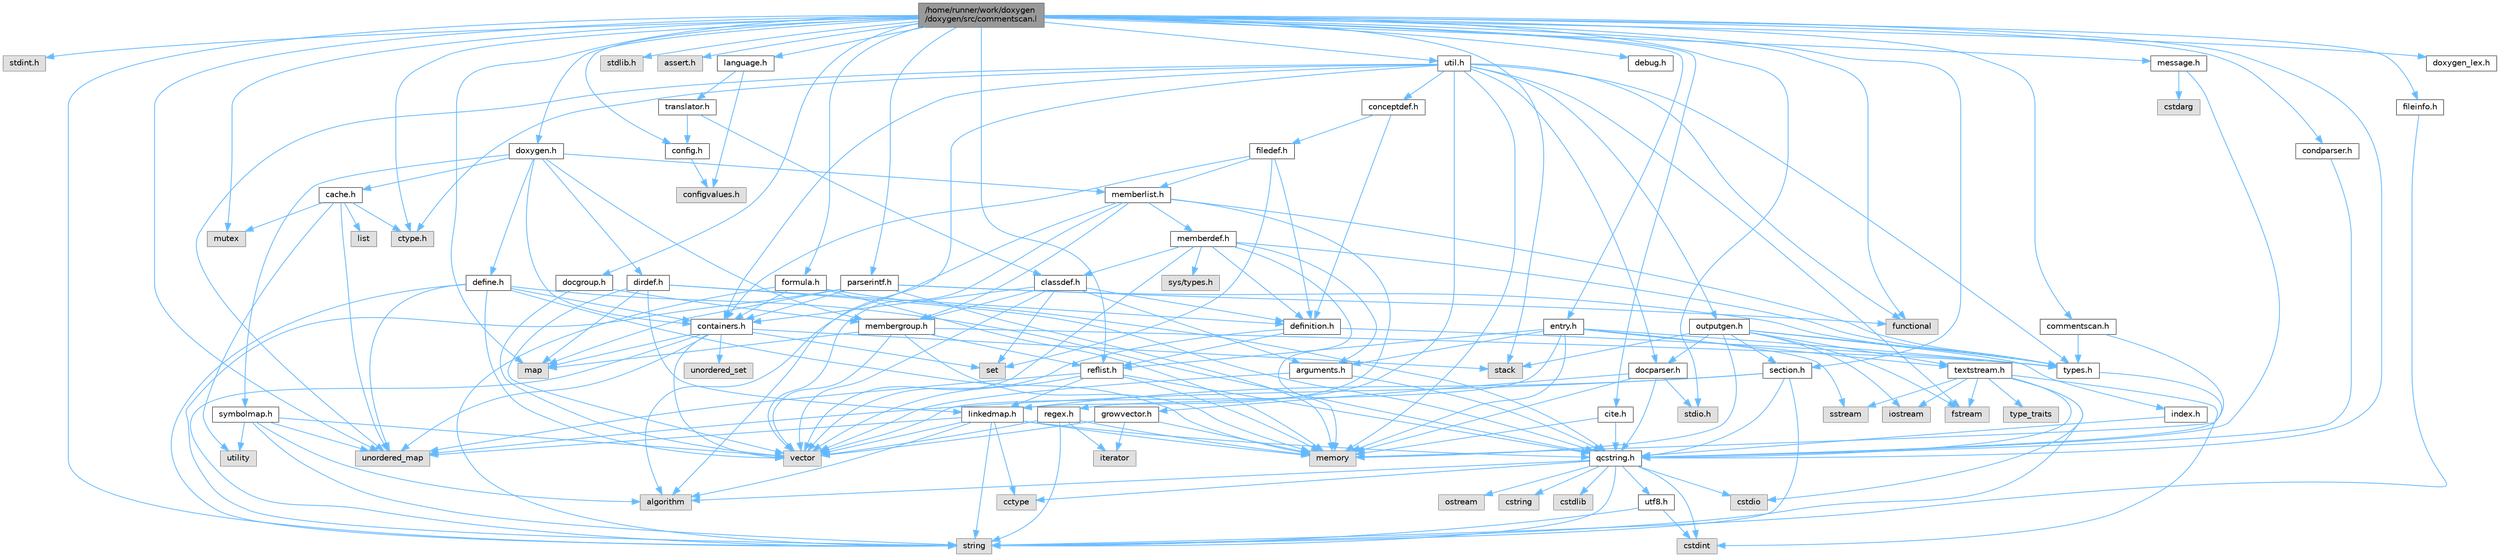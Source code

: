 digraph "/home/runner/work/doxygen/doxygen/src/commentscan.l"
{
 // INTERACTIVE_SVG=YES
 // LATEX_PDF_SIZE
  bgcolor="transparent";
  edge [fontname=Helvetica,fontsize=10,labelfontname=Helvetica,labelfontsize=10];
  node [fontname=Helvetica,fontsize=10,shape=box,height=0.2,width=0.4];
  Node1 [label="/home/runner/work/doxygen\l/doxygen/src/commentscan.l",height=0.2,width=0.4,color="gray40", fillcolor="grey60", style="filled", fontcolor="black",tooltip=" "];
  Node1 -> Node2 [color="steelblue1",style="solid"];
  Node2 [label="stdint.h",height=0.2,width=0.4,color="grey60", fillcolor="#E0E0E0", style="filled",tooltip=" "];
  Node1 -> Node3 [color="steelblue1",style="solid"];
  Node3 [label="map",height=0.2,width=0.4,color="grey60", fillcolor="#E0E0E0", style="filled",tooltip=" "];
  Node1 -> Node4 [color="steelblue1",style="solid"];
  Node4 [label="stack",height=0.2,width=0.4,color="grey60", fillcolor="#E0E0E0", style="filled",tooltip=" "];
  Node1 -> Node5 [color="steelblue1",style="solid"];
  Node5 [label="string",height=0.2,width=0.4,color="grey60", fillcolor="#E0E0E0", style="filled",tooltip=" "];
  Node1 -> Node6 [color="steelblue1",style="solid"];
  Node6 [label="mutex",height=0.2,width=0.4,color="grey60", fillcolor="#E0E0E0", style="filled",tooltip=" "];
  Node1 -> Node7 [color="steelblue1",style="solid"];
  Node7 [label="functional",height=0.2,width=0.4,color="grey60", fillcolor="#E0E0E0", style="filled",tooltip=" "];
  Node1 -> Node8 [color="steelblue1",style="solid"];
  Node8 [label="unordered_map",height=0.2,width=0.4,color="grey60", fillcolor="#E0E0E0", style="filled",tooltip=" "];
  Node1 -> Node9 [color="steelblue1",style="solid"];
  Node9 [label="stdio.h",height=0.2,width=0.4,color="grey60", fillcolor="#E0E0E0", style="filled",tooltip=" "];
  Node1 -> Node10 [color="steelblue1",style="solid"];
  Node10 [label="stdlib.h",height=0.2,width=0.4,color="grey60", fillcolor="#E0E0E0", style="filled",tooltip=" "];
  Node1 -> Node11 [color="steelblue1",style="solid"];
  Node11 [label="assert.h",height=0.2,width=0.4,color="grey60", fillcolor="#E0E0E0", style="filled",tooltip=" "];
  Node1 -> Node12 [color="steelblue1",style="solid"];
  Node12 [label="ctype.h",height=0.2,width=0.4,color="grey60", fillcolor="#E0E0E0", style="filled",tooltip=" "];
  Node1 -> Node13 [color="steelblue1",style="solid"];
  Node13 [label="qcstring.h",height=0.2,width=0.4,color="grey40", fillcolor="white", style="filled",URL="$d7/d5c/qcstring_8h.html",tooltip=" "];
  Node13 -> Node5 [color="steelblue1",style="solid"];
  Node13 -> Node14 [color="steelblue1",style="solid"];
  Node14 [label="algorithm",height=0.2,width=0.4,color="grey60", fillcolor="#E0E0E0", style="filled",tooltip=" "];
  Node13 -> Node15 [color="steelblue1",style="solid"];
  Node15 [label="cctype",height=0.2,width=0.4,color="grey60", fillcolor="#E0E0E0", style="filled",tooltip=" "];
  Node13 -> Node16 [color="steelblue1",style="solid"];
  Node16 [label="cstring",height=0.2,width=0.4,color="grey60", fillcolor="#E0E0E0", style="filled",tooltip=" "];
  Node13 -> Node17 [color="steelblue1",style="solid"];
  Node17 [label="cstdio",height=0.2,width=0.4,color="grey60", fillcolor="#E0E0E0", style="filled",tooltip=" "];
  Node13 -> Node18 [color="steelblue1",style="solid"];
  Node18 [label="cstdlib",height=0.2,width=0.4,color="grey60", fillcolor="#E0E0E0", style="filled",tooltip=" "];
  Node13 -> Node19 [color="steelblue1",style="solid"];
  Node19 [label="cstdint",height=0.2,width=0.4,color="grey60", fillcolor="#E0E0E0", style="filled",tooltip=" "];
  Node13 -> Node20 [color="steelblue1",style="solid"];
  Node20 [label="ostream",height=0.2,width=0.4,color="grey60", fillcolor="#E0E0E0", style="filled",tooltip=" "];
  Node13 -> Node21 [color="steelblue1",style="solid"];
  Node21 [label="utf8.h",height=0.2,width=0.4,color="grey40", fillcolor="white", style="filled",URL="$db/d7c/utf8_8h.html",tooltip="Various UTF8 related helper functions."];
  Node21 -> Node19 [color="steelblue1",style="solid"];
  Node21 -> Node5 [color="steelblue1",style="solid"];
  Node1 -> Node22 [color="steelblue1",style="solid"];
  Node22 [label="fileinfo.h",height=0.2,width=0.4,color="grey40", fillcolor="white", style="filled",URL="$df/d45/fileinfo_8h.html",tooltip=" "];
  Node22 -> Node5 [color="steelblue1",style="solid"];
  Node1 -> Node23 [color="steelblue1",style="solid"];
  Node23 [label="cite.h",height=0.2,width=0.4,color="grey40", fillcolor="white", style="filled",URL="$d7/d69/cite_8h.html",tooltip=" "];
  Node23 -> Node24 [color="steelblue1",style="solid"];
  Node24 [label="memory",height=0.2,width=0.4,color="grey60", fillcolor="#E0E0E0", style="filled",tooltip=" "];
  Node23 -> Node13 [color="steelblue1",style="solid"];
  Node1 -> Node25 [color="steelblue1",style="solid"];
  Node25 [label="commentscan.h",height=0.2,width=0.4,color="grey40", fillcolor="white", style="filled",URL="$db/d0d/commentscan_8h.html",tooltip="Interface for the comment block scanner."];
  Node25 -> Node24 [color="steelblue1",style="solid"];
  Node25 -> Node26 [color="steelblue1",style="solid"];
  Node26 [label="types.h",height=0.2,width=0.4,color="grey40", fillcolor="white", style="filled",URL="$d9/d49/types_8h.html",tooltip="This file contains a number of basic enums and types."];
  Node26 -> Node13 [color="steelblue1",style="solid"];
  Node1 -> Node27 [color="steelblue1",style="solid"];
  Node27 [label="condparser.h",height=0.2,width=0.4,color="grey40", fillcolor="white", style="filled",URL="$d7/d6f/condparser_8h.html",tooltip=" "];
  Node27 -> Node13 [color="steelblue1",style="solid"];
  Node1 -> Node28 [color="steelblue1",style="solid"];
  Node28 [label="config.h",height=0.2,width=0.4,color="grey40", fillcolor="white", style="filled",URL="$db/d16/config_8h.html",tooltip=" "];
  Node28 -> Node29 [color="steelblue1",style="solid"];
  Node29 [label="configvalues.h",height=0.2,width=0.4,color="grey60", fillcolor="#E0E0E0", style="filled",tooltip=" "];
  Node1 -> Node30 [color="steelblue1",style="solid"];
  Node30 [label="debug.h",height=0.2,width=0.4,color="grey40", fillcolor="white", style="filled",URL="$db/d16/debug_8h.html",tooltip=" "];
  Node1 -> Node31 [color="steelblue1",style="solid"];
  Node31 [label="docgroup.h",height=0.2,width=0.4,color="grey40", fillcolor="white", style="filled",URL="$d4/d32/docgroup_8h.html",tooltip=" "];
  Node31 -> Node32 [color="steelblue1",style="solid"];
  Node32 [label="vector",height=0.2,width=0.4,color="grey60", fillcolor="#E0E0E0", style="filled",tooltip=" "];
  Node31 -> Node33 [color="steelblue1",style="solid"];
  Node33 [label="membergroup.h",height=0.2,width=0.4,color="grey40", fillcolor="white", style="filled",URL="$d9/d11/membergroup_8h.html",tooltip=" "];
  Node33 -> Node32 [color="steelblue1",style="solid"];
  Node33 -> Node3 [color="steelblue1",style="solid"];
  Node33 -> Node24 [color="steelblue1",style="solid"];
  Node33 -> Node26 [color="steelblue1",style="solid"];
  Node33 -> Node34 [color="steelblue1",style="solid"];
  Node34 [label="reflist.h",height=0.2,width=0.4,color="grey40", fillcolor="white", style="filled",URL="$d1/d02/reflist_8h.html",tooltip=" "];
  Node34 -> Node32 [color="steelblue1",style="solid"];
  Node34 -> Node8 [color="steelblue1",style="solid"];
  Node34 -> Node24 [color="steelblue1",style="solid"];
  Node34 -> Node13 [color="steelblue1",style="solid"];
  Node34 -> Node35 [color="steelblue1",style="solid"];
  Node35 [label="linkedmap.h",height=0.2,width=0.4,color="grey40", fillcolor="white", style="filled",URL="$da/de1/linkedmap_8h.html",tooltip=" "];
  Node35 -> Node8 [color="steelblue1",style="solid"];
  Node35 -> Node32 [color="steelblue1",style="solid"];
  Node35 -> Node24 [color="steelblue1",style="solid"];
  Node35 -> Node5 [color="steelblue1",style="solid"];
  Node35 -> Node14 [color="steelblue1",style="solid"];
  Node35 -> Node15 [color="steelblue1",style="solid"];
  Node35 -> Node13 [color="steelblue1",style="solid"];
  Node1 -> Node36 [color="steelblue1",style="solid"];
  Node36 [label="doxygen.h",height=0.2,width=0.4,color="grey40", fillcolor="white", style="filled",URL="$d1/da1/doxygen_8h.html",tooltip=" "];
  Node36 -> Node37 [color="steelblue1",style="solid"];
  Node37 [label="containers.h",height=0.2,width=0.4,color="grey40", fillcolor="white", style="filled",URL="$d5/d75/containers_8h.html",tooltip=" "];
  Node37 -> Node32 [color="steelblue1",style="solid"];
  Node37 -> Node5 [color="steelblue1",style="solid"];
  Node37 -> Node38 [color="steelblue1",style="solid"];
  Node38 [label="set",height=0.2,width=0.4,color="grey60", fillcolor="#E0E0E0", style="filled",tooltip=" "];
  Node37 -> Node3 [color="steelblue1",style="solid"];
  Node37 -> Node39 [color="steelblue1",style="solid"];
  Node39 [label="unordered_set",height=0.2,width=0.4,color="grey60", fillcolor="#E0E0E0", style="filled",tooltip=" "];
  Node37 -> Node8 [color="steelblue1",style="solid"];
  Node37 -> Node4 [color="steelblue1",style="solid"];
  Node36 -> Node33 [color="steelblue1",style="solid"];
  Node36 -> Node40 [color="steelblue1",style="solid"];
  Node40 [label="dirdef.h",height=0.2,width=0.4,color="grey40", fillcolor="white", style="filled",URL="$d6/d15/dirdef_8h.html",tooltip=" "];
  Node40 -> Node32 [color="steelblue1",style="solid"];
  Node40 -> Node3 [color="steelblue1",style="solid"];
  Node40 -> Node13 [color="steelblue1",style="solid"];
  Node40 -> Node35 [color="steelblue1",style="solid"];
  Node40 -> Node41 [color="steelblue1",style="solid"];
  Node41 [label="definition.h",height=0.2,width=0.4,color="grey40", fillcolor="white", style="filled",URL="$df/da1/definition_8h.html",tooltip=" "];
  Node41 -> Node32 [color="steelblue1",style="solid"];
  Node41 -> Node26 [color="steelblue1",style="solid"];
  Node41 -> Node34 [color="steelblue1",style="solid"];
  Node36 -> Node42 [color="steelblue1",style="solid"];
  Node42 [label="memberlist.h",height=0.2,width=0.4,color="grey40", fillcolor="white", style="filled",URL="$dd/d78/memberlist_8h.html",tooltip=" "];
  Node42 -> Node32 [color="steelblue1",style="solid"];
  Node42 -> Node14 [color="steelblue1",style="solid"];
  Node42 -> Node43 [color="steelblue1",style="solid"];
  Node43 [label="memberdef.h",height=0.2,width=0.4,color="grey40", fillcolor="white", style="filled",URL="$d4/d46/memberdef_8h.html",tooltip=" "];
  Node43 -> Node32 [color="steelblue1",style="solid"];
  Node43 -> Node24 [color="steelblue1",style="solid"];
  Node43 -> Node44 [color="steelblue1",style="solid"];
  Node44 [label="sys/types.h",height=0.2,width=0.4,color="grey60", fillcolor="#E0E0E0", style="filled",tooltip=" "];
  Node43 -> Node26 [color="steelblue1",style="solid"];
  Node43 -> Node41 [color="steelblue1",style="solid"];
  Node43 -> Node45 [color="steelblue1",style="solid"];
  Node45 [label="arguments.h",height=0.2,width=0.4,color="grey40", fillcolor="white", style="filled",URL="$df/d9b/arguments_8h.html",tooltip=" "];
  Node45 -> Node32 [color="steelblue1",style="solid"];
  Node45 -> Node13 [color="steelblue1",style="solid"];
  Node43 -> Node46 [color="steelblue1",style="solid"];
  Node46 [label="classdef.h",height=0.2,width=0.4,color="grey40", fillcolor="white", style="filled",URL="$d1/da6/classdef_8h.html",tooltip=" "];
  Node46 -> Node32 [color="steelblue1",style="solid"];
  Node46 -> Node38 [color="steelblue1",style="solid"];
  Node46 -> Node37 [color="steelblue1",style="solid"];
  Node46 -> Node41 [color="steelblue1",style="solid"];
  Node46 -> Node45 [color="steelblue1",style="solid"];
  Node46 -> Node33 [color="steelblue1",style="solid"];
  Node42 -> Node35 [color="steelblue1",style="solid"];
  Node42 -> Node26 [color="steelblue1",style="solid"];
  Node42 -> Node33 [color="steelblue1",style="solid"];
  Node36 -> Node47 [color="steelblue1",style="solid"];
  Node47 [label="define.h",height=0.2,width=0.4,color="grey40", fillcolor="white", style="filled",URL="$df/d67/define_8h.html",tooltip=" "];
  Node47 -> Node32 [color="steelblue1",style="solid"];
  Node47 -> Node24 [color="steelblue1",style="solid"];
  Node47 -> Node5 [color="steelblue1",style="solid"];
  Node47 -> Node8 [color="steelblue1",style="solid"];
  Node47 -> Node13 [color="steelblue1",style="solid"];
  Node47 -> Node37 [color="steelblue1",style="solid"];
  Node36 -> Node48 [color="steelblue1",style="solid"];
  Node48 [label="cache.h",height=0.2,width=0.4,color="grey40", fillcolor="white", style="filled",URL="$d3/d26/cache_8h.html",tooltip=" "];
  Node48 -> Node49 [color="steelblue1",style="solid"];
  Node49 [label="list",height=0.2,width=0.4,color="grey60", fillcolor="#E0E0E0", style="filled",tooltip=" "];
  Node48 -> Node8 [color="steelblue1",style="solid"];
  Node48 -> Node6 [color="steelblue1",style="solid"];
  Node48 -> Node50 [color="steelblue1",style="solid"];
  Node50 [label="utility",height=0.2,width=0.4,color="grey60", fillcolor="#E0E0E0", style="filled",tooltip=" "];
  Node48 -> Node12 [color="steelblue1",style="solid"];
  Node36 -> Node51 [color="steelblue1",style="solid"];
  Node51 [label="symbolmap.h",height=0.2,width=0.4,color="grey40", fillcolor="white", style="filled",URL="$d7/ddd/symbolmap_8h.html",tooltip=" "];
  Node51 -> Node14 [color="steelblue1",style="solid"];
  Node51 -> Node8 [color="steelblue1",style="solid"];
  Node51 -> Node32 [color="steelblue1",style="solid"];
  Node51 -> Node5 [color="steelblue1",style="solid"];
  Node51 -> Node50 [color="steelblue1",style="solid"];
  Node1 -> Node52 [color="steelblue1",style="solid"];
  Node52 [label="entry.h",height=0.2,width=0.4,color="grey40", fillcolor="white", style="filled",URL="$d1/dc6/entry_8h.html",tooltip=" "];
  Node52 -> Node32 [color="steelblue1",style="solid"];
  Node52 -> Node24 [color="steelblue1",style="solid"];
  Node52 -> Node53 [color="steelblue1",style="solid"];
  Node53 [label="sstream",height=0.2,width=0.4,color="grey60", fillcolor="#E0E0E0", style="filled",tooltip=" "];
  Node52 -> Node26 [color="steelblue1",style="solid"];
  Node52 -> Node45 [color="steelblue1",style="solid"];
  Node52 -> Node34 [color="steelblue1",style="solid"];
  Node52 -> Node54 [color="steelblue1",style="solid"];
  Node54 [label="textstream.h",height=0.2,width=0.4,color="grey40", fillcolor="white", style="filled",URL="$d4/d7d/textstream_8h.html",tooltip=" "];
  Node54 -> Node5 [color="steelblue1",style="solid"];
  Node54 -> Node55 [color="steelblue1",style="solid"];
  Node55 [label="iostream",height=0.2,width=0.4,color="grey60", fillcolor="#E0E0E0", style="filled",tooltip=" "];
  Node54 -> Node53 [color="steelblue1",style="solid"];
  Node54 -> Node19 [color="steelblue1",style="solid"];
  Node54 -> Node17 [color="steelblue1",style="solid"];
  Node54 -> Node56 [color="steelblue1",style="solid"];
  Node56 [label="fstream",height=0.2,width=0.4,color="grey60", fillcolor="#E0E0E0", style="filled",tooltip=" "];
  Node54 -> Node57 [color="steelblue1",style="solid"];
  Node57 [label="type_traits",height=0.2,width=0.4,color="grey60", fillcolor="#E0E0E0", style="filled",tooltip=" "];
  Node54 -> Node13 [color="steelblue1",style="solid"];
  Node1 -> Node58 [color="steelblue1",style="solid"];
  Node58 [label="formula.h",height=0.2,width=0.4,color="grey40", fillcolor="white", style="filled",URL="$d3/d9a/formula_8h.html",tooltip=" "];
  Node58 -> Node24 [color="steelblue1",style="solid"];
  Node58 -> Node5 [color="steelblue1",style="solid"];
  Node58 -> Node13 [color="steelblue1",style="solid"];
  Node58 -> Node37 [color="steelblue1",style="solid"];
  Node1 -> Node59 [color="steelblue1",style="solid"];
  Node59 [label="language.h",height=0.2,width=0.4,color="grey40", fillcolor="white", style="filled",URL="$d8/dce/language_8h.html",tooltip=" "];
  Node59 -> Node60 [color="steelblue1",style="solid"];
  Node60 [label="translator.h",height=0.2,width=0.4,color="grey40", fillcolor="white", style="filled",URL="$d9/df1/translator_8h.html",tooltip=" "];
  Node60 -> Node46 [color="steelblue1",style="solid"];
  Node60 -> Node28 [color="steelblue1",style="solid"];
  Node59 -> Node29 [color="steelblue1",style="solid"];
  Node1 -> Node61 [color="steelblue1",style="solid"];
  Node61 [label="message.h",height=0.2,width=0.4,color="grey40", fillcolor="white", style="filled",URL="$d2/d0d/message_8h.html",tooltip=" "];
  Node61 -> Node62 [color="steelblue1",style="solid"];
  Node62 [label="cstdarg",height=0.2,width=0.4,color="grey60", fillcolor="#E0E0E0", style="filled",tooltip=" "];
  Node61 -> Node13 [color="steelblue1",style="solid"];
  Node1 -> Node63 [color="steelblue1",style="solid"];
  Node63 [label="parserintf.h",height=0.2,width=0.4,color="grey40", fillcolor="white", style="filled",URL="$da/d55/parserintf_8h.html",tooltip=" "];
  Node63 -> Node7 [color="steelblue1",style="solid"];
  Node63 -> Node24 [color="steelblue1",style="solid"];
  Node63 -> Node3 [color="steelblue1",style="solid"];
  Node63 -> Node5 [color="steelblue1",style="solid"];
  Node63 -> Node26 [color="steelblue1",style="solid"];
  Node63 -> Node37 [color="steelblue1",style="solid"];
  Node1 -> Node34 [color="steelblue1",style="solid"];
  Node1 -> Node64 [color="steelblue1",style="solid"];
  Node64 [label="section.h",height=0.2,width=0.4,color="grey40", fillcolor="white", style="filled",URL="$d1/d2a/section_8h.html",tooltip=" "];
  Node64 -> Node5 [color="steelblue1",style="solid"];
  Node64 -> Node8 [color="steelblue1",style="solid"];
  Node64 -> Node13 [color="steelblue1",style="solid"];
  Node64 -> Node35 [color="steelblue1",style="solid"];
  Node1 -> Node65 [color="steelblue1",style="solid"];
  Node65 [label="util.h",height=0.2,width=0.4,color="grey40", fillcolor="white", style="filled",URL="$d8/d3c/util_8h.html",tooltip="A bunch of utility functions."];
  Node65 -> Node24 [color="steelblue1",style="solid"];
  Node65 -> Node8 [color="steelblue1",style="solid"];
  Node65 -> Node14 [color="steelblue1",style="solid"];
  Node65 -> Node7 [color="steelblue1",style="solid"];
  Node65 -> Node56 [color="steelblue1",style="solid"];
  Node65 -> Node12 [color="steelblue1",style="solid"];
  Node65 -> Node26 [color="steelblue1",style="solid"];
  Node65 -> Node66 [color="steelblue1",style="solid"];
  Node66 [label="docparser.h",height=0.2,width=0.4,color="grey40", fillcolor="white", style="filled",URL="$de/d9c/docparser_8h.html",tooltip=" "];
  Node66 -> Node9 [color="steelblue1",style="solid"];
  Node66 -> Node24 [color="steelblue1",style="solid"];
  Node66 -> Node13 [color="steelblue1",style="solid"];
  Node66 -> Node67 [color="steelblue1",style="solid"];
  Node67 [label="growvector.h",height=0.2,width=0.4,color="grey40", fillcolor="white", style="filled",URL="$d7/d50/growvector_8h.html",tooltip=" "];
  Node67 -> Node32 [color="steelblue1",style="solid"];
  Node67 -> Node24 [color="steelblue1",style="solid"];
  Node67 -> Node68 [color="steelblue1",style="solid"];
  Node68 [label="iterator",height=0.2,width=0.4,color="grey60", fillcolor="#E0E0E0", style="filled",tooltip=" "];
  Node65 -> Node37 [color="steelblue1",style="solid"];
  Node65 -> Node69 [color="steelblue1",style="solid"];
  Node69 [label="outputgen.h",height=0.2,width=0.4,color="grey40", fillcolor="white", style="filled",URL="$df/d06/outputgen_8h.html",tooltip=" "];
  Node69 -> Node24 [color="steelblue1",style="solid"];
  Node69 -> Node4 [color="steelblue1",style="solid"];
  Node69 -> Node55 [color="steelblue1",style="solid"];
  Node69 -> Node56 [color="steelblue1",style="solid"];
  Node69 -> Node26 [color="steelblue1",style="solid"];
  Node69 -> Node70 [color="steelblue1",style="solid"];
  Node70 [label="index.h",height=0.2,width=0.4,color="grey40", fillcolor="white", style="filled",URL="$d1/db5/index_8h.html",tooltip=" "];
  Node70 -> Node13 [color="steelblue1",style="solid"];
  Node69 -> Node64 [color="steelblue1",style="solid"];
  Node69 -> Node54 [color="steelblue1",style="solid"];
  Node69 -> Node66 [color="steelblue1",style="solid"];
  Node65 -> Node71 [color="steelblue1",style="solid"];
  Node71 [label="regex.h",height=0.2,width=0.4,color="grey40", fillcolor="white", style="filled",URL="$d1/d21/regex_8h.html",tooltip=" "];
  Node71 -> Node24 [color="steelblue1",style="solid"];
  Node71 -> Node5 [color="steelblue1",style="solid"];
  Node71 -> Node32 [color="steelblue1",style="solid"];
  Node71 -> Node68 [color="steelblue1",style="solid"];
  Node65 -> Node72 [color="steelblue1",style="solid"];
  Node72 [label="conceptdef.h",height=0.2,width=0.4,color="grey40", fillcolor="white", style="filled",URL="$da/df1/conceptdef_8h.html",tooltip=" "];
  Node72 -> Node41 [color="steelblue1",style="solid"];
  Node72 -> Node73 [color="steelblue1",style="solid"];
  Node73 [label="filedef.h",height=0.2,width=0.4,color="grey40", fillcolor="white", style="filled",URL="$d4/d3a/filedef_8h.html",tooltip=" "];
  Node73 -> Node38 [color="steelblue1",style="solid"];
  Node73 -> Node41 [color="steelblue1",style="solid"];
  Node73 -> Node42 [color="steelblue1",style="solid"];
  Node73 -> Node37 [color="steelblue1",style="solid"];
  Node1 -> Node74 [color="steelblue1",style="solid"];
  Node74 [label="doxygen_lex.h",height=0.2,width=0.4,color="grey40", fillcolor="white", style="filled",URL="$d6/da5/doxygen__lex_8h.html",tooltip=" "];
}
